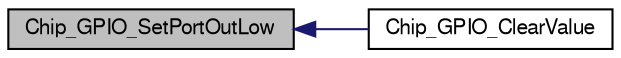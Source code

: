 digraph "Chip_GPIO_SetPortOutLow"
{
  edge [fontname="FreeSans",fontsize="10",labelfontname="FreeSans",labelfontsize="10"];
  node [fontname="FreeSans",fontsize="10",shape=record];
  rankdir="LR";
  Node1 [label="Chip_GPIO_SetPortOutLow",height=0.2,width=0.4,color="black", fillcolor="grey75", style="filled", fontcolor="black"];
  Node1 -> Node2 [dir="back",color="midnightblue",fontsize="10",style="solid"];
  Node2 [label="Chip_GPIO_ClearValue",height=0.2,width=0.4,color="black", fillcolor="white", style="filled",URL="$group__GPIO__17XX__40XX.html#ga94367ee41db6fa49cfba6605324e8d07",tooltip="Set a GPIO port/bit to the low state. "];
}
